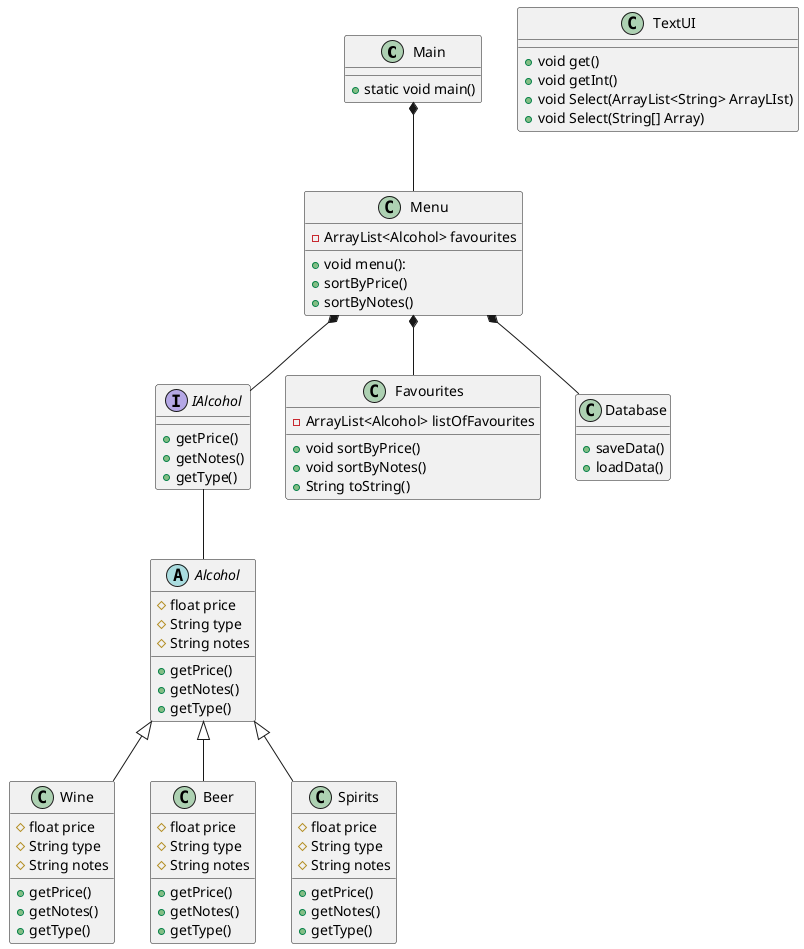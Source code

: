 @startuml
class Main
class Menu
interface IAlcohol
abstract class Alcohol
class Wine
class Beer
class Spirits
class Favourites
class Database
class TextUI

Main : + static void main()

Menu : - ArrayList<Alcohol> favourites
Menu : + void menu():
Menu : +sortByPrice()
Menu : +sortByNotes()

Favourites : - ArrayList<Alcohol> listOfFavourites
Favourites : +void sortByPrice()
Favourites : + void sortByNotes()
Favourites : + String toString()

Database : +saveData()
Database : +loadData()

TextUI : + void get()
TextUI : + void getInt()
TextUI : +void Select(ArrayList<String> ArrayLIst)
TextUI : +void Select(String[] Array)

IAlcohol : +getPrice()
IAlcohol : +getNotes()
IAlcohol : +getType()

Alcohol : # float price
Alcohol : # String type
Alcohol : # String notes
Alcohol : +getPrice()
Alcohol : +getNotes()
Alcohol : +getType()

Beer : # float price
Beer : # String type
Beer : # String notes
Beer : +getPrice()
Beer : +getNotes()
Beer : +getType()

Wine : # float price
Wine : # String type
Wine : # String notes
Wine : +getPrice()
Wine : +getNotes()
Wine : +getType()

Spirits : # float price
Spirits : # String type
Spirits : # String notes
Spirits : +getPrice()
Spirits : +getNotes()
Spirits : +getType()

Alcohol <|-- Beer
Alcohol <|-- Wine
Alcohol <|-- Spirits

IAlcohol -- Alcohol

Menu *-- IAlcohol
Menu *-- Favourites
Menu *-- Database

Main *-- Menu

@enduml